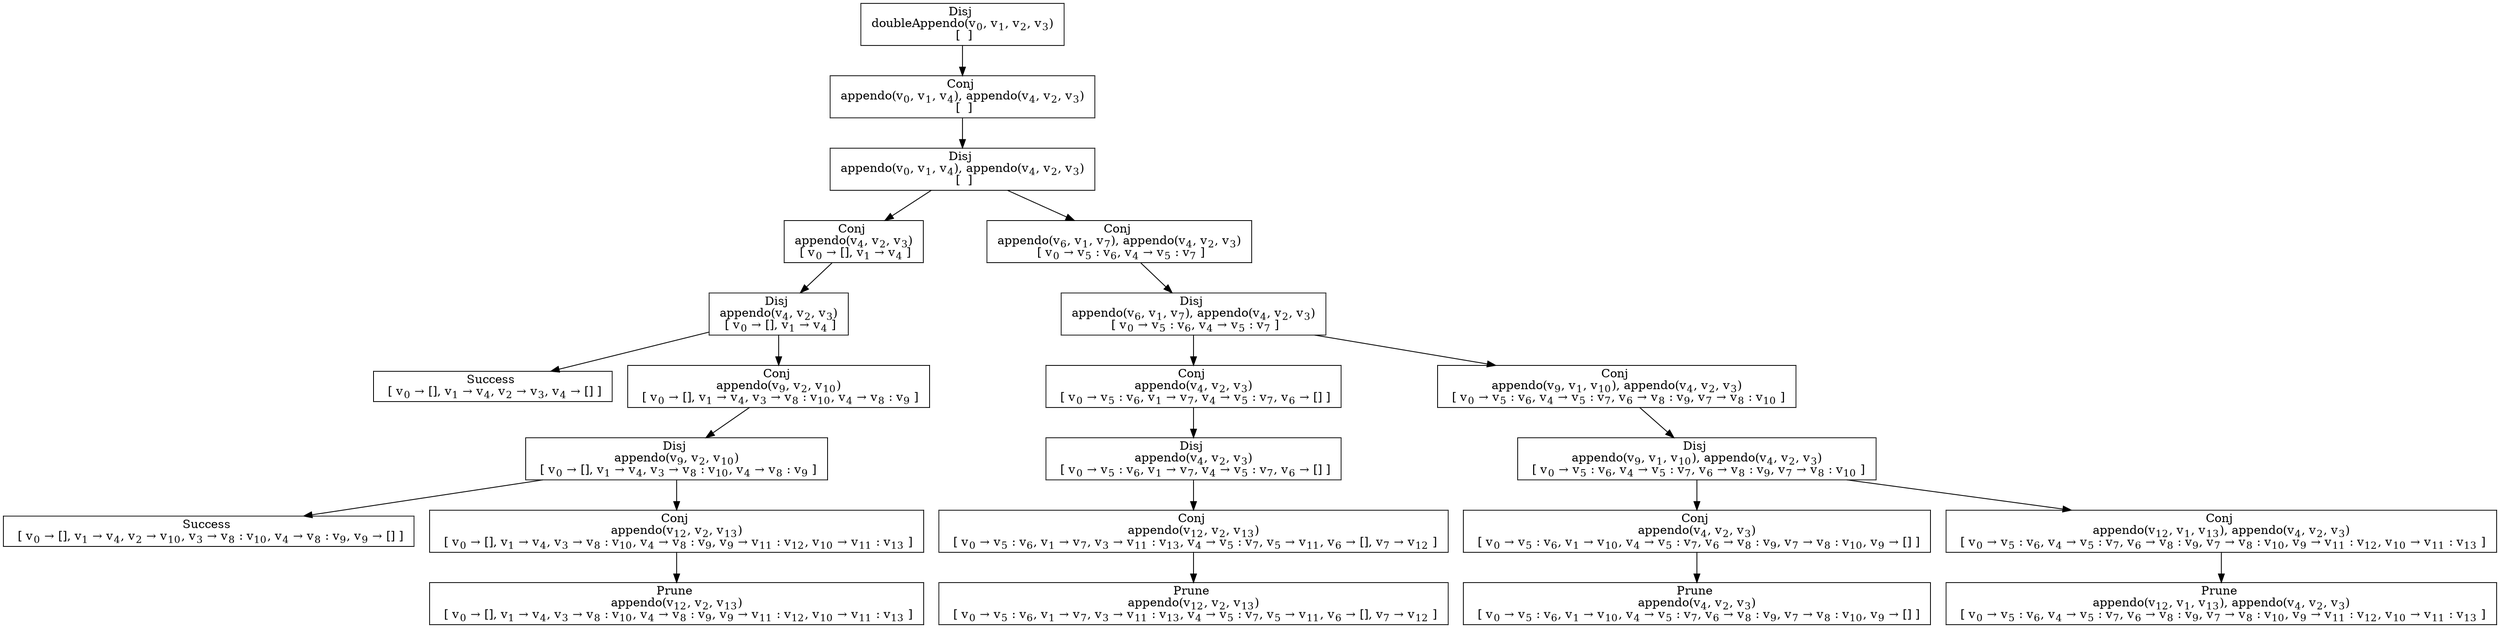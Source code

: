 digraph {
    graph [rankdir=TB
          ,bgcolor=transparent];
    node [shape=box
         ,fillcolor=white
         ,style=filled];
    0 [label=<Disj <BR/> doubleAppendo(v<SUB>0</SUB>, v<SUB>1</SUB>, v<SUB>2</SUB>, v<SUB>3</SUB>) <BR/>  [  ] >];
    1 [label=<Conj <BR/> appendo(v<SUB>0</SUB>, v<SUB>1</SUB>, v<SUB>4</SUB>), appendo(v<SUB>4</SUB>, v<SUB>2</SUB>, v<SUB>3</SUB>) <BR/>  [  ] >];
    2 [label=<Disj <BR/> appendo(v<SUB>0</SUB>, v<SUB>1</SUB>, v<SUB>4</SUB>), appendo(v<SUB>4</SUB>, v<SUB>2</SUB>, v<SUB>3</SUB>) <BR/>  [  ] >];
    3 [label=<Conj <BR/> appendo(v<SUB>4</SUB>, v<SUB>2</SUB>, v<SUB>3</SUB>) <BR/>  [ v<SUB>0</SUB> &rarr; [], v<SUB>1</SUB> &rarr; v<SUB>4</SUB> ] >];
    4 [label=<Conj <BR/> appendo(v<SUB>6</SUB>, v<SUB>1</SUB>, v<SUB>7</SUB>), appendo(v<SUB>4</SUB>, v<SUB>2</SUB>, v<SUB>3</SUB>) <BR/>  [ v<SUB>0</SUB> &rarr; v<SUB>5</SUB> : v<SUB>6</SUB>, v<SUB>4</SUB> &rarr; v<SUB>5</SUB> : v<SUB>7</SUB> ] >];
    5 [label=<Disj <BR/> appendo(v<SUB>4</SUB>, v<SUB>2</SUB>, v<SUB>3</SUB>) <BR/>  [ v<SUB>0</SUB> &rarr; [], v<SUB>1</SUB> &rarr; v<SUB>4</SUB> ] >];
    6 [label=<Success <BR/>  [ v<SUB>0</SUB> &rarr; [], v<SUB>1</SUB> &rarr; v<SUB>4</SUB>, v<SUB>2</SUB> &rarr; v<SUB>3</SUB>, v<SUB>4</SUB> &rarr; [] ] >];
    7 [label=<Conj <BR/> appendo(v<SUB>9</SUB>, v<SUB>2</SUB>, v<SUB>10</SUB>) <BR/>  [ v<SUB>0</SUB> &rarr; [], v<SUB>1</SUB> &rarr; v<SUB>4</SUB>, v<SUB>3</SUB> &rarr; v<SUB>8</SUB> : v<SUB>10</SUB>, v<SUB>4</SUB> &rarr; v<SUB>8</SUB> : v<SUB>9</SUB> ] >];
    8 [label=<Disj <BR/> appendo(v<SUB>9</SUB>, v<SUB>2</SUB>, v<SUB>10</SUB>) <BR/>  [ v<SUB>0</SUB> &rarr; [], v<SUB>1</SUB> &rarr; v<SUB>4</SUB>, v<SUB>3</SUB> &rarr; v<SUB>8</SUB> : v<SUB>10</SUB>, v<SUB>4</SUB> &rarr; v<SUB>8</SUB> : v<SUB>9</SUB> ] >];
    9 [label=<Success <BR/>  [ v<SUB>0</SUB> &rarr; [], v<SUB>1</SUB> &rarr; v<SUB>4</SUB>, v<SUB>2</SUB> &rarr; v<SUB>10</SUB>, v<SUB>3</SUB> &rarr; v<SUB>8</SUB> : v<SUB>10</SUB>, v<SUB>4</SUB> &rarr; v<SUB>8</SUB> : v<SUB>9</SUB>, v<SUB>9</SUB> &rarr; [] ] >];
    10 [label=<Conj <BR/> appendo(v<SUB>12</SUB>, v<SUB>2</SUB>, v<SUB>13</SUB>) <BR/>  [ v<SUB>0</SUB> &rarr; [], v<SUB>1</SUB> &rarr; v<SUB>4</SUB>, v<SUB>3</SUB> &rarr; v<SUB>8</SUB> : v<SUB>10</SUB>, v<SUB>4</SUB> &rarr; v<SUB>8</SUB> : v<SUB>9</SUB>, v<SUB>9</SUB> &rarr; v<SUB>11</SUB> : v<SUB>12</SUB>, v<SUB>10</SUB> &rarr; v<SUB>11</SUB> : v<SUB>13</SUB> ] >];
    11 [label=<Prune <BR/> appendo(v<SUB>12</SUB>, v<SUB>2</SUB>, v<SUB>13</SUB>) <BR/>  [ v<SUB>0</SUB> &rarr; [], v<SUB>1</SUB> &rarr; v<SUB>4</SUB>, v<SUB>3</SUB> &rarr; v<SUB>8</SUB> : v<SUB>10</SUB>, v<SUB>4</SUB> &rarr; v<SUB>8</SUB> : v<SUB>9</SUB>, v<SUB>9</SUB> &rarr; v<SUB>11</SUB> : v<SUB>12</SUB>, v<SUB>10</SUB> &rarr; v<SUB>11</SUB> : v<SUB>13</SUB> ] >];
    12 [label=<Disj <BR/> appendo(v<SUB>6</SUB>, v<SUB>1</SUB>, v<SUB>7</SUB>), appendo(v<SUB>4</SUB>, v<SUB>2</SUB>, v<SUB>3</SUB>) <BR/>  [ v<SUB>0</SUB> &rarr; v<SUB>5</SUB> : v<SUB>6</SUB>, v<SUB>4</SUB> &rarr; v<SUB>5</SUB> : v<SUB>7</SUB> ] >];
    13 [label=<Conj <BR/> appendo(v<SUB>4</SUB>, v<SUB>2</SUB>, v<SUB>3</SUB>) <BR/>  [ v<SUB>0</SUB> &rarr; v<SUB>5</SUB> : v<SUB>6</SUB>, v<SUB>1</SUB> &rarr; v<SUB>7</SUB>, v<SUB>4</SUB> &rarr; v<SUB>5</SUB> : v<SUB>7</SUB>, v<SUB>6</SUB> &rarr; [] ] >];
    14 [label=<Conj <BR/> appendo(v<SUB>9</SUB>, v<SUB>1</SUB>, v<SUB>10</SUB>), appendo(v<SUB>4</SUB>, v<SUB>2</SUB>, v<SUB>3</SUB>) <BR/>  [ v<SUB>0</SUB> &rarr; v<SUB>5</SUB> : v<SUB>6</SUB>, v<SUB>4</SUB> &rarr; v<SUB>5</SUB> : v<SUB>7</SUB>, v<SUB>6</SUB> &rarr; v<SUB>8</SUB> : v<SUB>9</SUB>, v<SUB>7</SUB> &rarr; v<SUB>8</SUB> : v<SUB>10</SUB> ] >];
    15 [label=<Disj <BR/> appendo(v<SUB>4</SUB>, v<SUB>2</SUB>, v<SUB>3</SUB>) <BR/>  [ v<SUB>0</SUB> &rarr; v<SUB>5</SUB> : v<SUB>6</SUB>, v<SUB>1</SUB> &rarr; v<SUB>7</SUB>, v<SUB>4</SUB> &rarr; v<SUB>5</SUB> : v<SUB>7</SUB>, v<SUB>6</SUB> &rarr; [] ] >];
    16 [label=<Conj <BR/> appendo(v<SUB>12</SUB>, v<SUB>2</SUB>, v<SUB>13</SUB>) <BR/>  [ v<SUB>0</SUB> &rarr; v<SUB>5</SUB> : v<SUB>6</SUB>, v<SUB>1</SUB> &rarr; v<SUB>7</SUB>, v<SUB>3</SUB> &rarr; v<SUB>11</SUB> : v<SUB>13</SUB>, v<SUB>4</SUB> &rarr; v<SUB>5</SUB> : v<SUB>7</SUB>, v<SUB>5</SUB> &rarr; v<SUB>11</SUB>, v<SUB>6</SUB> &rarr; [], v<SUB>7</SUB> &rarr; v<SUB>12</SUB> ] >];
    17 [label=<Prune <BR/> appendo(v<SUB>12</SUB>, v<SUB>2</SUB>, v<SUB>13</SUB>) <BR/>  [ v<SUB>0</SUB> &rarr; v<SUB>5</SUB> : v<SUB>6</SUB>, v<SUB>1</SUB> &rarr; v<SUB>7</SUB>, v<SUB>3</SUB> &rarr; v<SUB>11</SUB> : v<SUB>13</SUB>, v<SUB>4</SUB> &rarr; v<SUB>5</SUB> : v<SUB>7</SUB>, v<SUB>5</SUB> &rarr; v<SUB>11</SUB>, v<SUB>6</SUB> &rarr; [], v<SUB>7</SUB> &rarr; v<SUB>12</SUB> ] >];
    18 [label=<Disj <BR/> appendo(v<SUB>9</SUB>, v<SUB>1</SUB>, v<SUB>10</SUB>), appendo(v<SUB>4</SUB>, v<SUB>2</SUB>, v<SUB>3</SUB>) <BR/>  [ v<SUB>0</SUB> &rarr; v<SUB>5</SUB> : v<SUB>6</SUB>, v<SUB>4</SUB> &rarr; v<SUB>5</SUB> : v<SUB>7</SUB>, v<SUB>6</SUB> &rarr; v<SUB>8</SUB> : v<SUB>9</SUB>, v<SUB>7</SUB> &rarr; v<SUB>8</SUB> : v<SUB>10</SUB> ] >];
    19 [label=<Conj <BR/> appendo(v<SUB>4</SUB>, v<SUB>2</SUB>, v<SUB>3</SUB>) <BR/>  [ v<SUB>0</SUB> &rarr; v<SUB>5</SUB> : v<SUB>6</SUB>, v<SUB>1</SUB> &rarr; v<SUB>10</SUB>, v<SUB>4</SUB> &rarr; v<SUB>5</SUB> : v<SUB>7</SUB>, v<SUB>6</SUB> &rarr; v<SUB>8</SUB> : v<SUB>9</SUB>, v<SUB>7</SUB> &rarr; v<SUB>8</SUB> : v<SUB>10</SUB>, v<SUB>9</SUB> &rarr; [] ] >];
    20 [label=<Conj <BR/> appendo(v<SUB>12</SUB>, v<SUB>1</SUB>, v<SUB>13</SUB>), appendo(v<SUB>4</SUB>, v<SUB>2</SUB>, v<SUB>3</SUB>) <BR/>  [ v<SUB>0</SUB> &rarr; v<SUB>5</SUB> : v<SUB>6</SUB>, v<SUB>4</SUB> &rarr; v<SUB>5</SUB> : v<SUB>7</SUB>, v<SUB>6</SUB> &rarr; v<SUB>8</SUB> : v<SUB>9</SUB>, v<SUB>7</SUB> &rarr; v<SUB>8</SUB> : v<SUB>10</SUB>, v<SUB>9</SUB> &rarr; v<SUB>11</SUB> : v<SUB>12</SUB>, v<SUB>10</SUB> &rarr; v<SUB>11</SUB> : v<SUB>13</SUB> ] >];
    21 [label=<Prune <BR/> appendo(v<SUB>4</SUB>, v<SUB>2</SUB>, v<SUB>3</SUB>) <BR/>  [ v<SUB>0</SUB> &rarr; v<SUB>5</SUB> : v<SUB>6</SUB>, v<SUB>1</SUB> &rarr; v<SUB>10</SUB>, v<SUB>4</SUB> &rarr; v<SUB>5</SUB> : v<SUB>7</SUB>, v<SUB>6</SUB> &rarr; v<SUB>8</SUB> : v<SUB>9</SUB>, v<SUB>7</SUB> &rarr; v<SUB>8</SUB> : v<SUB>10</SUB>, v<SUB>9</SUB> &rarr; [] ] >];
    22 [label=<Prune <BR/> appendo(v<SUB>12</SUB>, v<SUB>1</SUB>, v<SUB>13</SUB>), appendo(v<SUB>4</SUB>, v<SUB>2</SUB>, v<SUB>3</SUB>) <BR/>  [ v<SUB>0</SUB> &rarr; v<SUB>5</SUB> : v<SUB>6</SUB>, v<SUB>4</SUB> &rarr; v<SUB>5</SUB> : v<SUB>7</SUB>, v<SUB>6</SUB> &rarr; v<SUB>8</SUB> : v<SUB>9</SUB>, v<SUB>7</SUB> &rarr; v<SUB>8</SUB> : v<SUB>10</SUB>, v<SUB>9</SUB> &rarr; v<SUB>11</SUB> : v<SUB>12</SUB>, v<SUB>10</SUB> &rarr; v<SUB>11</SUB> : v<SUB>13</SUB> ] >];
    0 -> 1 [label=""];
    1 -> 2 [label=""];
    2 -> 3 [label=""];
    2 -> 4 [label=""];
    3 -> 5 [label=""];
    4 -> 12 [label=""];
    5 -> 6 [label=""];
    5 -> 7 [label=""];
    7 -> 8 [label=""];
    8 -> 9 [label=""];
    8 -> 10 [label=""];
    10 -> 11 [label=""];
    12 -> 13 [label=""];
    12 -> 14 [label=""];
    13 -> 15 [label=""];
    14 -> 18 [label=""];
    15 -> 16 [label=""];
    16 -> 17 [label=""];
    18 -> 19 [label=""];
    18 -> 20 [label=""];
    19 -> 21 [label=""];
    20 -> 22 [label=""];
}
